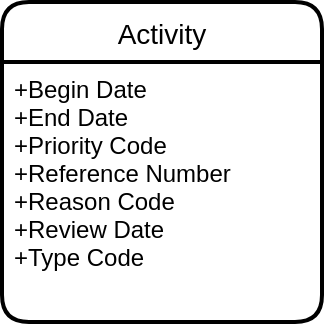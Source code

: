 <mxfile>
    <diagram id="evQwAyGiap0DB3u2JiYb" name="Page-1">
        <mxGraphModel dx="776" dy="388" grid="1" gridSize="10" guides="1" tooltips="1" connect="1" arrows="1" fold="1" page="1" pageScale="1" pageWidth="827" pageHeight="1169" math="0" shadow="0">
            <root>
                <mxCell id="0"/>
                <mxCell id="1" parent="0"/>
                <mxCell id="2" value="Activity" style="swimlane;childLayout=stackLayout;horizontal=1;startSize=30;horizontalStack=0;rounded=1;fontSize=14;fontStyle=0;strokeWidth=2;resizeParent=0;resizeLast=1;shadow=0;dashed=0;align=center;" vertex="1" parent="1">
                    <mxGeometry x="80" y="70" width="160" height="160" as="geometry"/>
                </mxCell>
                <mxCell id="3" value="+Begin Date&#10;+End Date&#10;+Priority Code&#10;+Reference Number&#10;+Reason Code&#10;+Review Date&#10;+Type Code" style="align=left;strokeColor=none;fillColor=none;spacingLeft=4;fontSize=12;verticalAlign=top;resizable=0;rotatable=0;part=1;" vertex="1" parent="2">
                    <mxGeometry y="30" width="160" height="130" as="geometry"/>
                </mxCell>
            </root>
        </mxGraphModel>
    </diagram>
</mxfile>